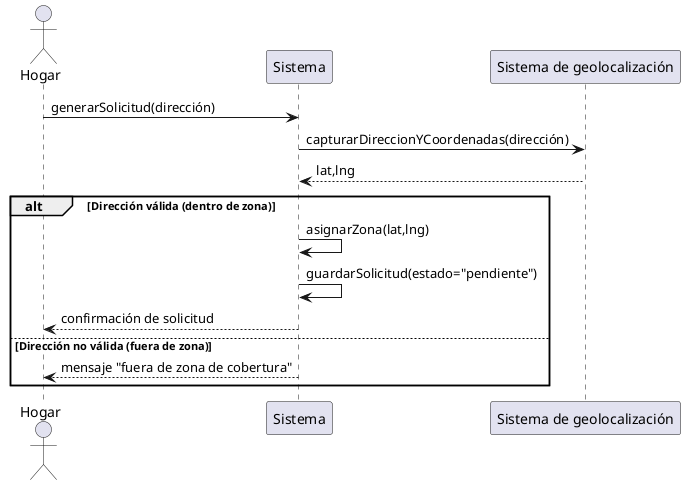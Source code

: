 @startuml
actor "Hogar" as Hogar
participant "Sistema" as Sistema
participant "Sistema de geolocalización" as Geo

Hogar -> Sistema: generarSolicitud(dirección)
Sistema -> Geo: capturarDireccionYCoordenadas(dirección)
Geo --> Sistema: lat,lng

alt Dirección válida (dentro de zona)
    Sistema -> Sistema: asignarZona(lat,lng)
    Sistema -> Sistema: guardarSolicitud(estado="pendiente")
    Sistema --> Hogar: confirmación de solicitud
else Dirección no válida (fuera de zona)
    Sistema --> Hogar: mensaje "fuera de zona de cobertura"
end
@enduml
